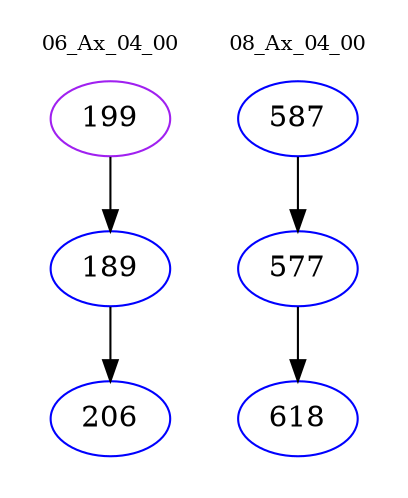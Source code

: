 digraph{
subgraph cluster_0 {
color = white
label = "06_Ax_04_00";
fontsize=10;
T0_199 [label="199", color="purple"]
T0_199 -> T0_189 [color="black"]
T0_189 [label="189", color="blue"]
T0_189 -> T0_206 [color="black"]
T0_206 [label="206", color="blue"]
}
subgraph cluster_1 {
color = white
label = "08_Ax_04_00";
fontsize=10;
T1_587 [label="587", color="blue"]
T1_587 -> T1_577 [color="black"]
T1_577 [label="577", color="blue"]
T1_577 -> T1_618 [color="black"]
T1_618 [label="618", color="blue"]
}
}
